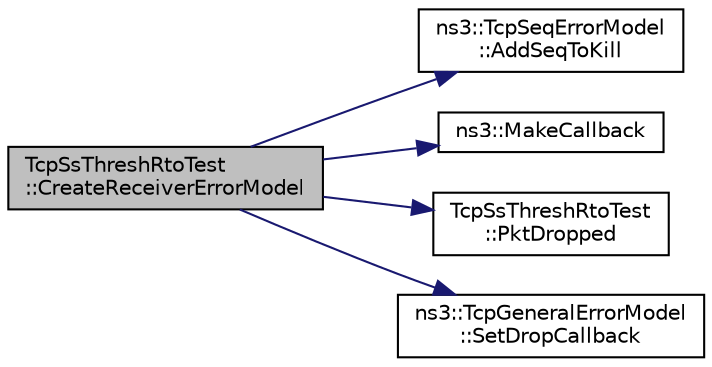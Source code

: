 digraph "TcpSsThreshRtoTest::CreateReceiverErrorModel"
{
 // LATEX_PDF_SIZE
  edge [fontname="Helvetica",fontsize="10",labelfontname="Helvetica",labelfontsize="10"];
  node [fontname="Helvetica",fontsize="10",shape=record];
  rankdir="LR";
  Node1 [label="TcpSsThreshRtoTest\l::CreateReceiverErrorModel",height=0.2,width=0.4,color="black", fillcolor="grey75", style="filled", fontcolor="black",tooltip="Create and return the error model to install in the receiver node."];
  Node1 -> Node2 [color="midnightblue",fontsize="10",style="solid",fontname="Helvetica"];
  Node2 [label="ns3::TcpSeqErrorModel\l::AddSeqToKill",height=0.2,width=0.4,color="black", fillcolor="white", style="filled",URL="$classns3_1_1_tcp_seq_error_model.html#a5c414ce6277ae9ff84decb83a0847386",tooltip="Add the sequence number to the list of segments to be killed."];
  Node1 -> Node3 [color="midnightblue",fontsize="10",style="solid",fontname="Helvetica"];
  Node3 [label="ns3::MakeCallback",height=0.2,width=0.4,color="black", fillcolor="white", style="filled",URL="$namespacens3.html#af1dde3c04374147fca0cfe3b0766d664",tooltip="Build Callbacks for class method members which take varying numbers of arguments and potentially retu..."];
  Node1 -> Node4 [color="midnightblue",fontsize="10",style="solid",fontname="Helvetica"];
  Node4 [label="TcpSsThreshRtoTest\l::PktDropped",height=0.2,width=0.4,color="black", fillcolor="white", style="filled",URL="$class_tcp_ss_thresh_rto_test.html#a08ca8b06146208b71beac8ed04aed48f",tooltip="Called when a packet has been dropped."];
  Node1 -> Node5 [color="midnightblue",fontsize="10",style="solid",fontname="Helvetica"];
  Node5 [label="ns3::TcpGeneralErrorModel\l::SetDropCallback",height=0.2,width=0.4,color="black", fillcolor="white", style="filled",URL="$classns3_1_1_tcp_general_error_model.html#a812f8d0b0eaf4508efd44be00028673f",tooltip="Set the drop callback."];
}
